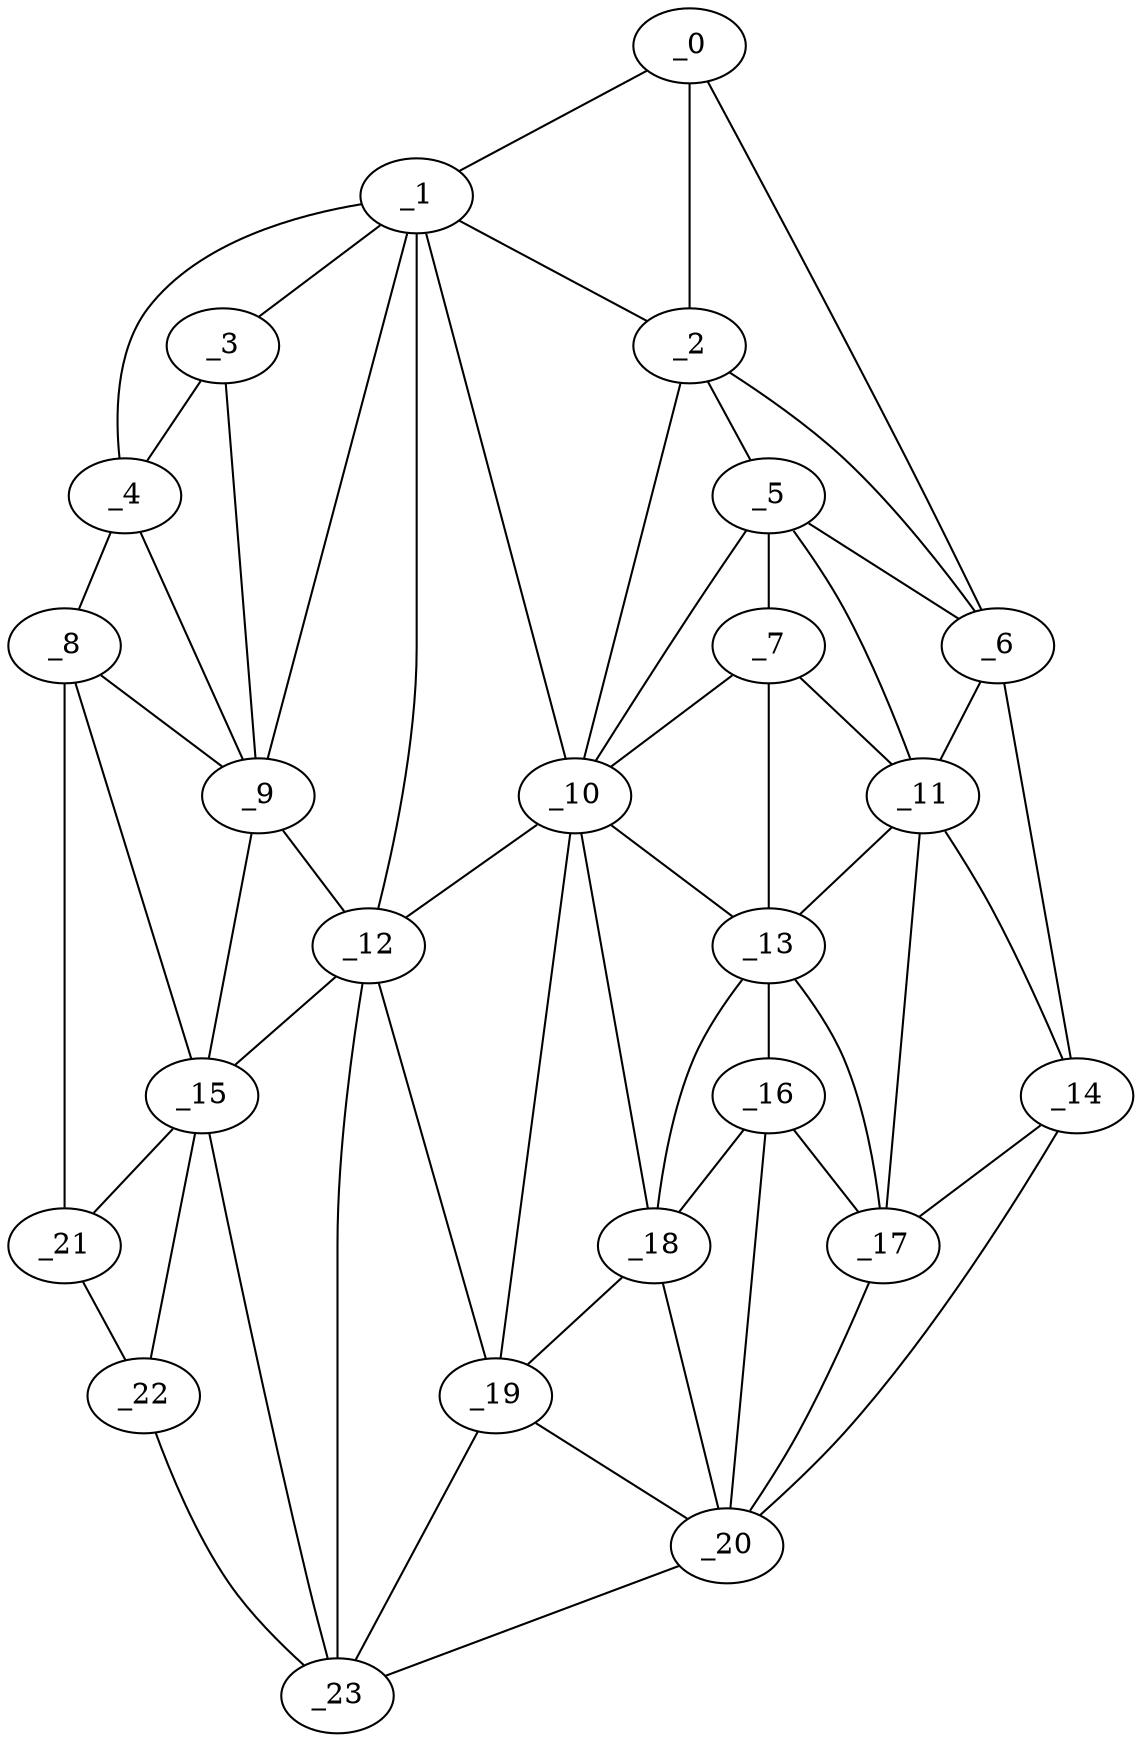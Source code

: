 graph "obj17__55.gxl" {
	_0	 [x=39,
		y=114];
	_1	 [x=40,
		y=39];
	_0 -- _1	 [valence=1];
	_2	 [x=42,
		y=104];
	_0 -- _2	 [valence=1];
	_6	 [x=51,
		y=119];
	_0 -- _6	 [valence=1];
	_1 -- _2	 [valence=2];
	_3	 [x=46,
		y=32];
	_1 -- _3	 [valence=1];
	_4	 [x=50,
		y=3];
	_1 -- _4	 [valence=1];
	_9	 [x=61,
		y=30];
	_1 -- _9	 [valence=2];
	_10	 [x=61,
		y=85];
	_1 -- _10	 [valence=1];
	_12	 [x=66,
		y=32];
	_1 -- _12	 [valence=2];
	_5	 [x=51,
		y=101];
	_2 -- _5	 [valence=2];
	_2 -- _6	 [valence=2];
	_2 -- _10	 [valence=2];
	_3 -- _4	 [valence=2];
	_3 -- _9	 [valence=2];
	_8	 [x=61,
		y=5];
	_4 -- _8	 [valence=1];
	_4 -- _9	 [valence=2];
	_5 -- _6	 [valence=2];
	_7	 [x=59,
		y=96];
	_5 -- _7	 [valence=2];
	_5 -- _10	 [valence=1];
	_11	 [x=61,
		y=114];
	_5 -- _11	 [valence=2];
	_6 -- _11	 [valence=1];
	_14	 [x=66,
		y=124];
	_6 -- _14	 [valence=1];
	_7 -- _10	 [valence=2];
	_7 -- _11	 [valence=2];
	_13	 [x=66,
		y=96];
	_7 -- _13	 [valence=2];
	_8 -- _9	 [valence=2];
	_15	 [x=81,
		y=10];
	_8 -- _15	 [valence=1];
	_21	 [x=86,
		y=11];
	_8 -- _21	 [valence=1];
	_9 -- _12	 [valence=2];
	_9 -- _15	 [valence=2];
	_10 -- _12	 [valence=2];
	_10 -- _13	 [valence=2];
	_18	 [x=84,
		y=80];
	_10 -- _18	 [valence=2];
	_19	 [x=85,
		y=67];
	_10 -- _19	 [valence=2];
	_11 -- _13	 [valence=2];
	_11 -- _14	 [valence=2];
	_17	 [x=82,
		y=111];
	_11 -- _17	 [valence=1];
	_12 -- _15	 [valence=2];
	_12 -- _19	 [valence=2];
	_23	 [x=90,
		y=26];
	_12 -- _23	 [valence=2];
	_16	 [x=82,
		y=98];
	_13 -- _16	 [valence=2];
	_13 -- _17	 [valence=2];
	_13 -- _18	 [valence=2];
	_14 -- _17	 [valence=2];
	_20	 [x=85,
		y=116];
	_14 -- _20	 [valence=1];
	_15 -- _21	 [valence=2];
	_22	 [x=90,
		y=20];
	_15 -- _22	 [valence=1];
	_15 -- _23	 [valence=2];
	_16 -- _17	 [valence=2];
	_16 -- _18	 [valence=2];
	_16 -- _20	 [valence=2];
	_17 -- _20	 [valence=2];
	_18 -- _19	 [valence=1];
	_18 -- _20	 [valence=2];
	_19 -- _20	 [valence=2];
	_19 -- _23	 [valence=2];
	_20 -- _23	 [valence=1];
	_21 -- _22	 [valence=1];
	_22 -- _23	 [valence=1];
}
